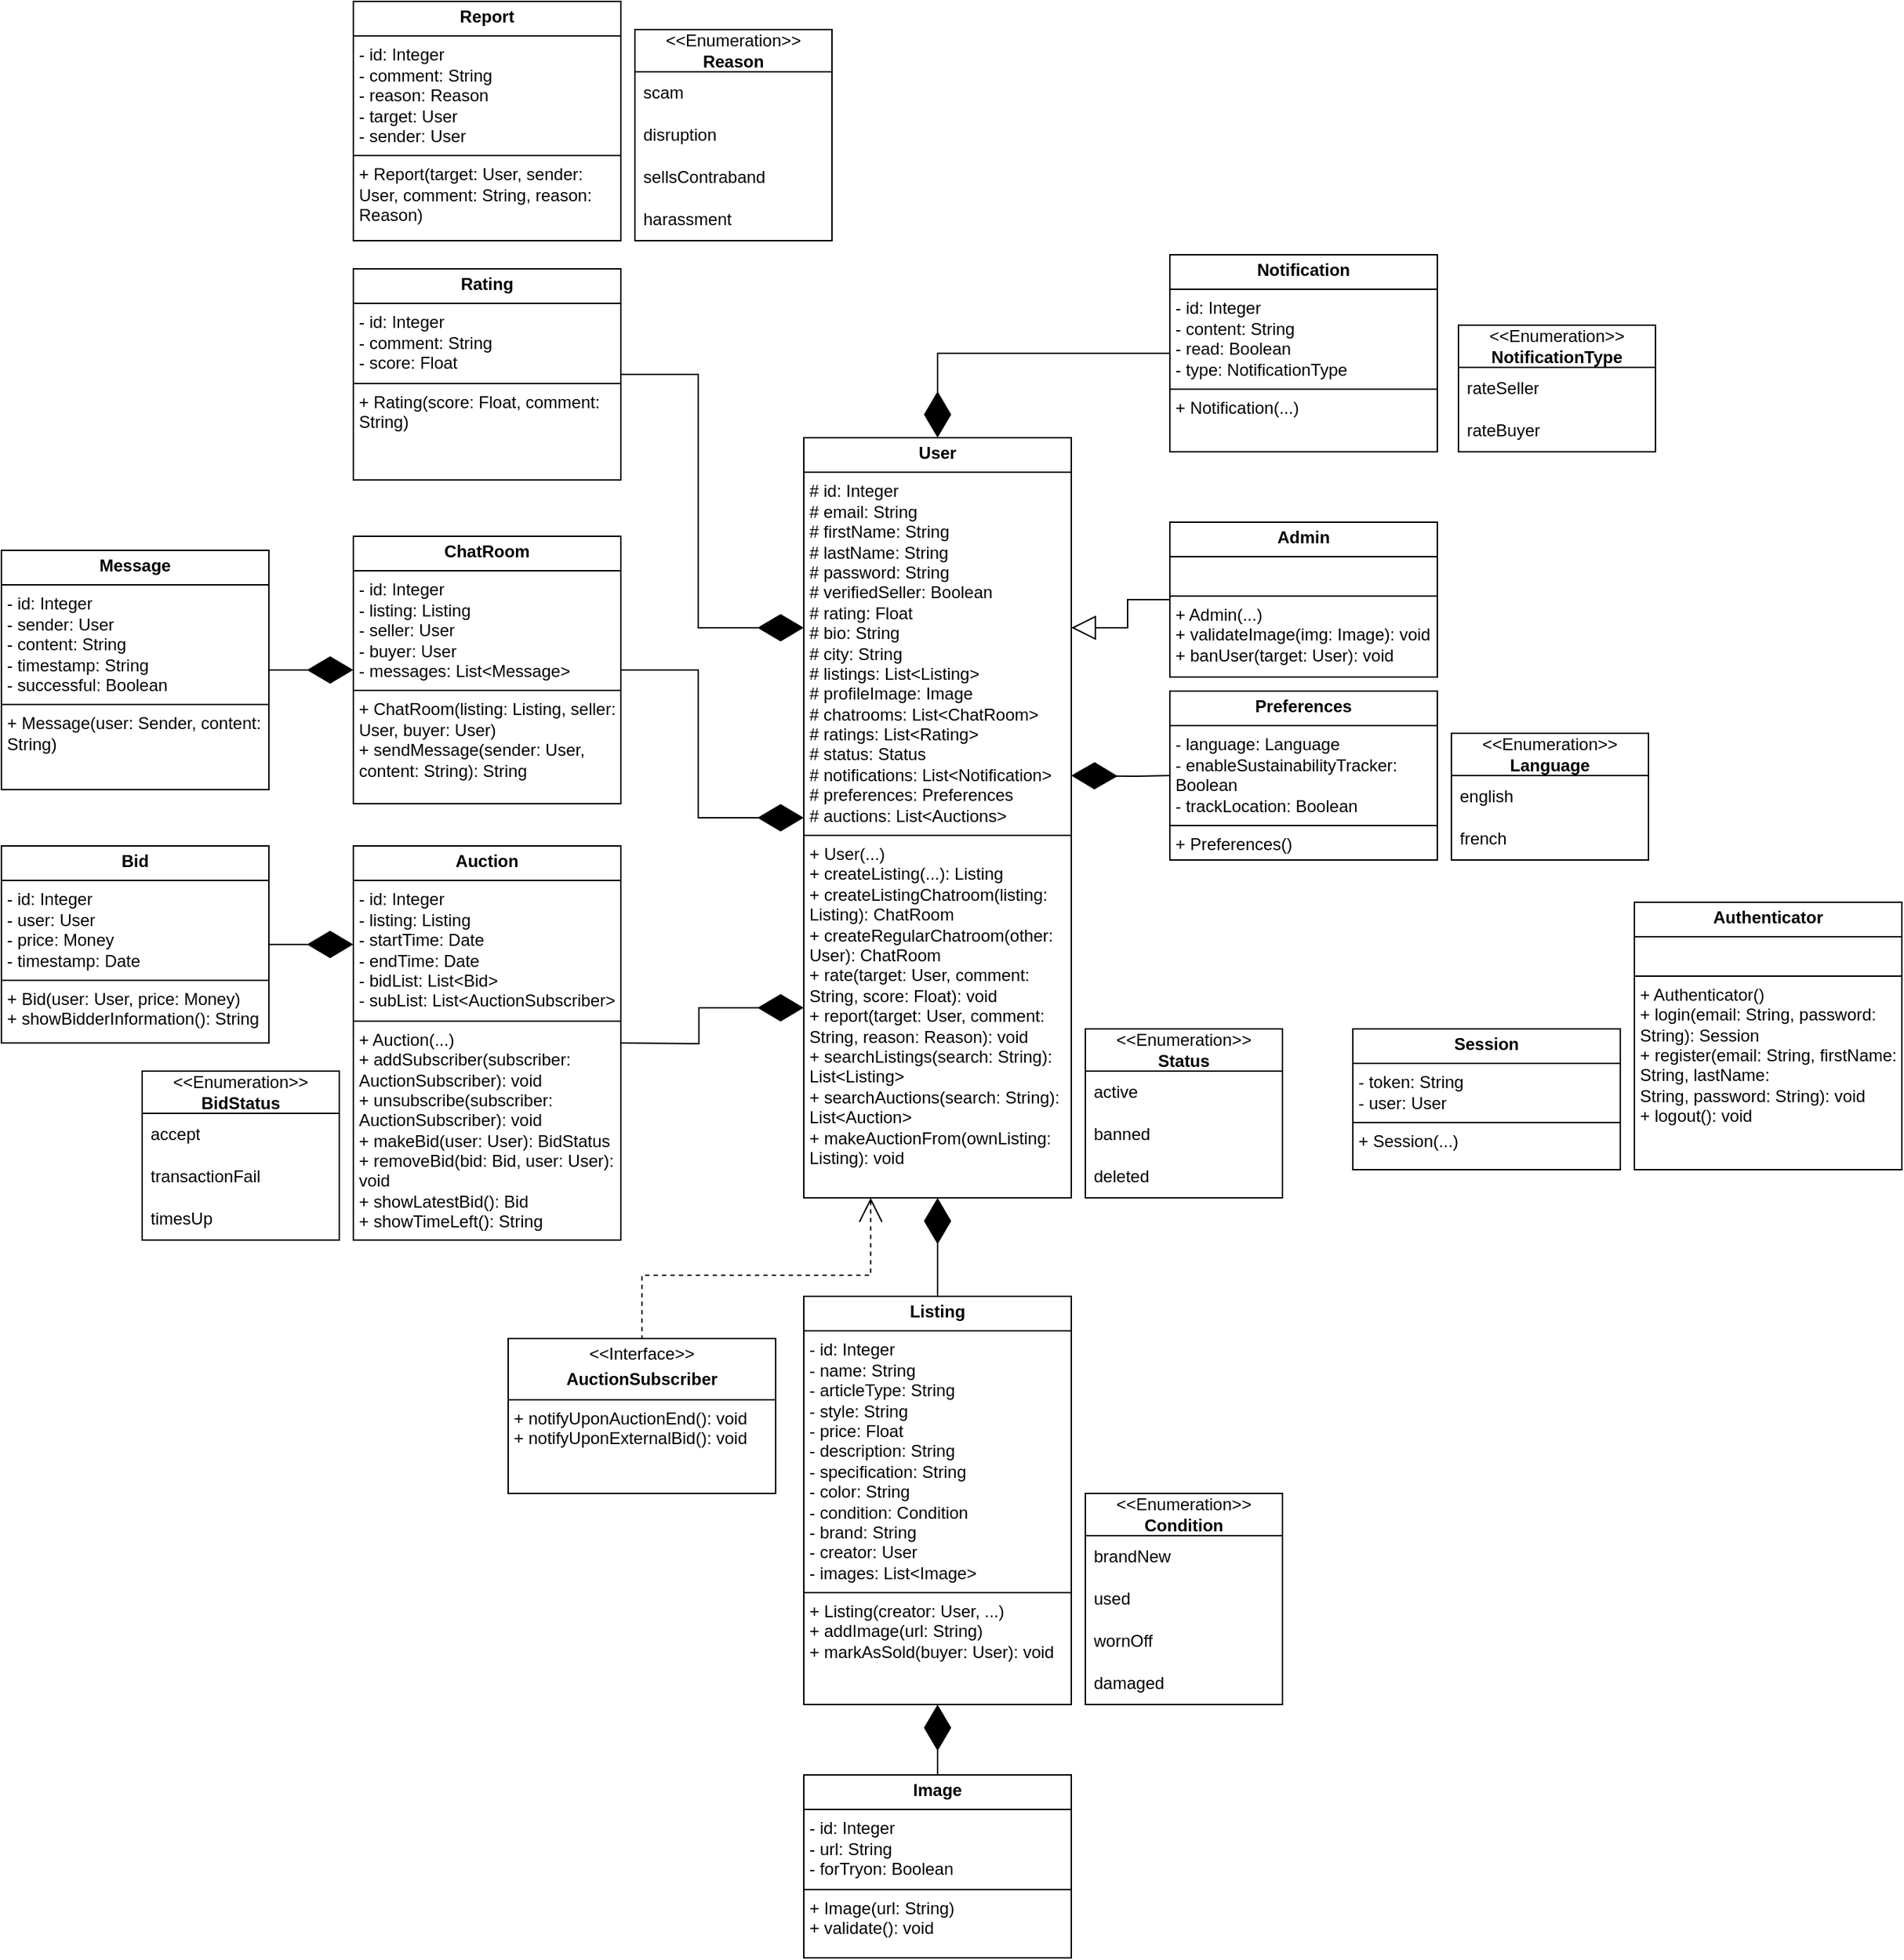 <mxfile version="28.2.5">
  <diagram name="Page-1" id="eefwm812V6mJz2-nXi2S">
    <mxGraphModel dx="2977" dy="1717" grid="1" gridSize="10" guides="1" tooltips="1" connect="1" arrows="1" fold="1" page="1" pageScale="1" pageWidth="850" pageHeight="1100" math="0" shadow="0">
      <root>
        <mxCell id="0" />
        <mxCell id="1" parent="0" />
        <mxCell id="NZgTHpZ_V39UW6T21GpY-40" style="edgeStyle=orthogonalEdgeStyle;rounded=0;orthogonalLoop=1;jettySize=auto;html=1;startArrow=diamondThin;startFill=1;endSize=6;startSize=30;endArrow=none;endFill=0;" parent="1" source="NZgTHpZ_V39UW6T21GpY-41" target="NZgTHpZ_V39UW6T21GpY-42" edge="1">
          <mxGeometry relative="1" as="geometry" />
        </mxCell>
        <mxCell id="NZgTHpZ_V39UW6T21GpY-41" value="&lt;p style=&quot;margin:0px;margin-top:4px;text-align:center;&quot;&gt;&lt;b&gt;User&lt;/b&gt;&lt;/p&gt;&lt;hr size=&quot;1&quot; style=&quot;border-style:solid;&quot;&gt;&lt;p style=&quot;margin:0px;margin-left:4px;&quot;&gt;# id: Integer&lt;br&gt;# email: String&lt;/p&gt;&lt;p style=&quot;margin:0px;margin-left:4px;&quot;&gt;# firstName: String&lt;/p&gt;&lt;p style=&quot;margin:0px;margin-left:4px;&quot;&gt;# lastName: String&lt;/p&gt;&lt;p style=&quot;margin:0px;margin-left:4px;&quot;&gt;# password: String&lt;/p&gt;&lt;p style=&quot;margin:0px;margin-left:4px;&quot;&gt;# verifiedSeller: Boolean&lt;/p&gt;&lt;p style=&quot;margin:0px;margin-left:4px;&quot;&gt;# rating: Float&lt;/p&gt;&lt;p style=&quot;margin:0px;margin-left:4px;&quot;&gt;# bio: String&lt;/p&gt;&lt;p style=&quot;margin:0px;margin-left:4px;&quot;&gt;# city: String&lt;/p&gt;&lt;p style=&quot;margin:0px;margin-left:4px;&quot;&gt;# listings: List&amp;lt;Listing&amp;gt;&lt;/p&gt;&lt;p style=&quot;margin:0px;margin-left:4px;&quot;&gt;# profileImage: Image&lt;/p&gt;&lt;p style=&quot;margin:0px;margin-left:4px;&quot;&gt;# chatrooms: List&amp;lt;ChatRoom&amp;gt;&lt;/p&gt;&lt;p style=&quot;margin:0px;margin-left:4px;&quot;&gt;# ratings: List&amp;lt;Rating&amp;gt;&lt;/p&gt;&lt;p style=&quot;margin:0px;margin-left:4px;&quot;&gt;# status: Status&lt;/p&gt;&lt;p style=&quot;margin:0px;margin-left:4px;&quot;&gt;# notifications: List&amp;lt;Notification&amp;gt;&lt;/p&gt;&lt;p style=&quot;margin:0px;margin-left:4px;&quot;&gt;# preferences: Preferences&lt;/p&gt;&lt;p style=&quot;margin:0px;margin-left:4px;&quot;&gt;# auctions: List&amp;lt;Auctions&amp;gt;&lt;/p&gt;&lt;hr size=&quot;1&quot; style=&quot;border-style:solid;&quot;&gt;&lt;p style=&quot;margin:0px;margin-left:4px;&quot;&gt;+ User(...)&lt;/p&gt;&lt;p style=&quot;margin:0px;margin-left:4px;&quot;&gt;+ createListing(...): Listing&lt;/p&gt;&lt;p style=&quot;margin:0px;margin-left:4px;&quot;&gt;+ createListingChatroom(listing: Listing): ChatRoom&lt;/p&gt;&lt;p style=&quot;margin:0px;margin-left:4px;&quot;&gt;+ createRegularChatroom(other: User): ChatRoom&lt;/p&gt;&lt;p style=&quot;margin:0px;margin-left:4px;&quot;&gt;+ rate(target: User, comment: String, score: Float): void&lt;/p&gt;&lt;p style=&quot;margin:0px;margin-left:4px;&quot;&gt;+ report(target: User, comment: String, reason: Reason): void&lt;/p&gt;&lt;p style=&quot;margin:0px;margin-left:4px;&quot;&gt;+ searchListings(search: String): List&amp;lt;Listing&amp;gt;&lt;/p&gt;&lt;p style=&quot;margin:0px;margin-left:4px;&quot;&gt;+ searchAuctions(search: String):&lt;/p&gt;&lt;p style=&quot;margin:0px;margin-left:4px;&quot;&gt;List&amp;lt;Auction&amp;gt;&lt;/p&gt;&lt;p style=&quot;margin:0px;margin-left:4px;&quot;&gt;+ makeAuctionFrom(ownListing: Listing): void&lt;/p&gt;&lt;p style=&quot;margin:0px;margin-left:4px;&quot;&gt;&lt;br&gt;&lt;/p&gt;" style="verticalAlign=top;align=left;overflow=fill;html=1;whiteSpace=wrap;" parent="1" vertex="1">
          <mxGeometry x="1090" y="770" width="190" height="540" as="geometry" />
        </mxCell>
        <mxCell id="NZgTHpZ_V39UW6T21GpY-42" value="&lt;p style=&quot;margin:0px;margin-top:4px;text-align:center;&quot;&gt;&lt;b&gt;Listing&lt;/b&gt;&lt;/p&gt;&lt;hr size=&quot;1&quot; style=&quot;border-style:solid;&quot;&gt;&lt;p style=&quot;margin:0px;margin-left:4px;&quot;&gt;- id: Integer&lt;/p&gt;&lt;p style=&quot;margin:0px;margin-left:4px;&quot;&gt;- name: String&lt;/p&gt;&lt;p style=&quot;margin:0px;margin-left:4px;&quot;&gt;- articleType: String&lt;/p&gt;&lt;p style=&quot;margin:0px;margin-left:4px;&quot;&gt;- style: String&lt;/p&gt;&lt;p style=&quot;margin:0px;margin-left:4px;&quot;&gt;- price: Float&lt;/p&gt;&lt;p style=&quot;margin:0px;margin-left:4px;&quot;&gt;- description: String&lt;/p&gt;&lt;p style=&quot;margin:0px;margin-left:4px;&quot;&gt;- specification: String&lt;/p&gt;&lt;p style=&quot;margin:0px;margin-left:4px;&quot;&gt;- color: String&lt;/p&gt;&lt;p style=&quot;margin:0px;margin-left:4px;&quot;&gt;- condition: Condition&lt;/p&gt;&lt;p style=&quot;margin:0px;margin-left:4px;&quot;&gt;- brand: String&lt;/p&gt;&lt;p style=&quot;margin:0px;margin-left:4px;&quot;&gt;- creator: User&lt;/p&gt;&lt;p style=&quot;margin:0px;margin-left:4px;&quot;&gt;- images: List&amp;lt;Image&amp;gt;&lt;/p&gt;&lt;hr size=&quot;1&quot; style=&quot;border-style:solid;&quot;&gt;&lt;p style=&quot;margin:0px;margin-left:4px;&quot;&gt;+ Listing(creator: User, ...)&lt;/p&gt;&lt;p style=&quot;margin:0px;margin-left:4px;&quot;&gt;+ addImage(url: String)&lt;/p&gt;&lt;p style=&quot;margin:0px;margin-left:4px;&quot;&gt;+ markAsSold(buyer: User): void&lt;/p&gt;" style="verticalAlign=top;align=left;overflow=fill;html=1;whiteSpace=wrap;" parent="1" vertex="1">
          <mxGeometry x="1090" y="1380" width="190" height="290" as="geometry" />
        </mxCell>
        <mxCell id="NZgTHpZ_V39UW6T21GpY-43" value="&lt;p style=&quot;margin:0px;margin-top:4px;text-align:center;&quot;&gt;&lt;b&gt;Image&lt;/b&gt;&lt;/p&gt;&lt;hr size=&quot;1&quot; style=&quot;border-style:solid;&quot;&gt;&lt;p style=&quot;margin:0px;margin-left:4px;&quot;&gt;- id: Integer&lt;/p&gt;&lt;p style=&quot;margin:0px;margin-left:4px;&quot;&gt;- url: String&lt;br&gt;&lt;/p&gt;&lt;p style=&quot;margin:0px;margin-left:4px;&quot;&gt;- forTryon: Boolean&lt;/p&gt;&lt;hr size=&quot;1&quot; style=&quot;border-style:solid;&quot;&gt;&lt;p style=&quot;margin:0px;margin-left:4px;&quot;&gt;+ Image(url: String)&lt;/p&gt;&lt;p style=&quot;margin:0px;margin-left:4px;&quot;&gt;+ validate(): void&lt;/p&gt;" style="verticalAlign=top;align=left;overflow=fill;html=1;whiteSpace=wrap;" parent="1" vertex="1">
          <mxGeometry x="1090" y="1720" width="190" height="130" as="geometry" />
        </mxCell>
        <mxCell id="NZgTHpZ_V39UW6T21GpY-44" style="edgeStyle=orthogonalEdgeStyle;rounded=0;orthogonalLoop=1;jettySize=auto;html=1;startArrow=diamondThin;startFill=1;endSize=6;startSize=30;endArrow=none;endFill=0;exitX=0.5;exitY=1;exitDx=0;exitDy=0;" parent="1" source="NZgTHpZ_V39UW6T21GpY-42" target="NZgTHpZ_V39UW6T21GpY-43" edge="1">
          <mxGeometry relative="1" as="geometry">
            <mxPoint x="1340" y="1410" as="sourcePoint" />
            <mxPoint x="1340" y="1560" as="targetPoint" />
          </mxGeometry>
        </mxCell>
        <mxCell id="NZgTHpZ_V39UW6T21GpY-45" style="edgeStyle=orthogonalEdgeStyle;rounded=0;orthogonalLoop=1;jettySize=auto;html=1;entryX=1;entryY=0.25;entryDx=0;entryDy=0;endArrow=block;endFill=0;endSize=15;" parent="1" source="NZgTHpZ_V39UW6T21GpY-46" target="NZgTHpZ_V39UW6T21GpY-41" edge="1">
          <mxGeometry relative="1" as="geometry" />
        </mxCell>
        <mxCell id="NZgTHpZ_V39UW6T21GpY-46" value="&lt;p style=&quot;margin:0px;margin-top:4px;text-align:center;&quot;&gt;&lt;b&gt;Admin&lt;/b&gt;&lt;/p&gt;&lt;hr size=&quot;1&quot; style=&quot;border-style:solid;&quot;&gt;&lt;p style=&quot;margin:0px;margin-left:4px;&quot;&gt;&lt;br&gt;&lt;/p&gt;&lt;hr size=&quot;1&quot; style=&quot;border-style:solid;&quot;&gt;&lt;p style=&quot;margin:0px;margin-left:4px;&quot;&gt;+ Admin(...)&lt;/p&gt;&lt;p style=&quot;margin:0px;margin-left:4px;&quot;&gt;&lt;span style=&quot;background-color: transparent; color: light-dark(rgb(0, 0, 0), rgb(255, 255, 255));&quot;&gt;+ validateImage(img: Image): void&lt;/span&gt;&lt;/p&gt;&lt;p style=&quot;margin:0px;margin-left:4px;&quot;&gt;+ banUser(target: User): void&lt;/p&gt;" style="verticalAlign=top;align=left;overflow=fill;html=1;whiteSpace=wrap;" parent="1" vertex="1">
          <mxGeometry x="1350" y="830" width="190" height="110" as="geometry" />
        </mxCell>
        <mxCell id="NZgTHpZ_V39UW6T21GpY-47" value="&amp;lt;&amp;lt;Enumeration&amp;gt;&amp;gt;&lt;div&gt;&lt;b&gt;Condition&lt;/b&gt;&lt;/div&gt;" style="swimlane;fontStyle=0;childLayout=stackLayout;horizontal=1;startSize=30;horizontalStack=0;resizeParent=1;resizeParentMax=0;resizeLast=0;collapsible=1;marginBottom=0;whiteSpace=wrap;html=1;" parent="1" vertex="1">
          <mxGeometry x="1290" y="1520" width="140" height="150" as="geometry" />
        </mxCell>
        <mxCell id="NZgTHpZ_V39UW6T21GpY-48" value="brandNew" style="text;strokeColor=none;fillColor=none;align=left;verticalAlign=middle;spacingLeft=4;spacingRight=4;overflow=hidden;points=[[0,0.5],[1,0.5]];portConstraint=eastwest;rotatable=0;whiteSpace=wrap;html=1;" parent="NZgTHpZ_V39UW6T21GpY-47" vertex="1">
          <mxGeometry y="30" width="140" height="30" as="geometry" />
        </mxCell>
        <mxCell id="NZgTHpZ_V39UW6T21GpY-49" value="used" style="text;strokeColor=none;fillColor=none;align=left;verticalAlign=middle;spacingLeft=4;spacingRight=4;overflow=hidden;points=[[0,0.5],[1,0.5]];portConstraint=eastwest;rotatable=0;whiteSpace=wrap;html=1;" parent="NZgTHpZ_V39UW6T21GpY-47" vertex="1">
          <mxGeometry y="60" width="140" height="30" as="geometry" />
        </mxCell>
        <mxCell id="NZgTHpZ_V39UW6T21GpY-50" value="wornOff" style="text;strokeColor=none;fillColor=none;align=left;verticalAlign=middle;spacingLeft=4;spacingRight=4;overflow=hidden;points=[[0,0.5],[1,0.5]];portConstraint=eastwest;rotatable=0;whiteSpace=wrap;html=1;" parent="NZgTHpZ_V39UW6T21GpY-47" vertex="1">
          <mxGeometry y="90" width="140" height="30" as="geometry" />
        </mxCell>
        <mxCell id="NZgTHpZ_V39UW6T21GpY-51" value="damaged" style="text;strokeColor=none;fillColor=none;align=left;verticalAlign=middle;spacingLeft=4;spacingRight=4;overflow=hidden;points=[[0,0.5],[1,0.5]];portConstraint=eastwest;rotatable=0;whiteSpace=wrap;html=1;" parent="NZgTHpZ_V39UW6T21GpY-47" vertex="1">
          <mxGeometry y="120" width="140" height="30" as="geometry" />
        </mxCell>
        <mxCell id="NZgTHpZ_V39UW6T21GpY-52" value="&lt;p style=&quot;margin:0px;margin-top:4px;text-align:center;&quot;&gt;&lt;b&gt;ChatRoom&lt;/b&gt;&lt;/p&gt;&lt;hr size=&quot;1&quot; style=&quot;border-style:solid;&quot;&gt;&lt;p style=&quot;margin:0px;margin-left:4px;&quot;&gt;- id: Integer&lt;br&gt;- listing: Listing&lt;br&gt;&lt;/p&gt;&lt;p style=&quot;margin:0px;margin-left:4px;&quot;&gt;- seller: User&lt;/p&gt;&lt;p style=&quot;margin:0px;margin-left:4px;&quot;&gt;- buyer: User&lt;/p&gt;&lt;p style=&quot;margin:0px;margin-left:4px;&quot;&gt;- messages: List&amp;lt;Message&amp;gt;&lt;/p&gt;&lt;hr size=&quot;1&quot; style=&quot;border-style:solid;&quot;&gt;&lt;p style=&quot;margin:0px;margin-left:4px;&quot;&gt;+ ChatRoom(listing: Listing, seller: User, buyer: User)&lt;/p&gt;&lt;p style=&quot;margin:0px;margin-left:4px;&quot;&gt;+ sendMessage(sender: User, content: String): String&lt;/p&gt;" style="verticalAlign=top;align=left;overflow=fill;html=1;whiteSpace=wrap;" parent="1" vertex="1">
          <mxGeometry x="770" y="840" width="190" height="190" as="geometry" />
        </mxCell>
        <mxCell id="NZgTHpZ_V39UW6T21GpY-53" value="&lt;p style=&quot;margin:0px;margin-top:4px;text-align:center;&quot;&gt;&lt;b&gt;Message&lt;/b&gt;&lt;/p&gt;&lt;hr size=&quot;1&quot; style=&quot;border-style:solid;&quot;&gt;&lt;p style=&quot;margin:0px;margin-left:4px;&quot;&gt;- id: Integer&lt;br&gt;- sender: User&lt;br&gt;&lt;/p&gt;&lt;p style=&quot;margin:0px;margin-left:4px;&quot;&gt;- content: String&lt;/p&gt;&lt;p style=&quot;margin:0px;margin-left:4px;&quot;&gt;- timestamp: String&lt;/p&gt;&lt;p style=&quot;margin:0px;margin-left:4px;&quot;&gt;- successful: Boolean&lt;/p&gt;&lt;hr size=&quot;1&quot; style=&quot;border-style:solid;&quot;&gt;&lt;p style=&quot;margin:0px;margin-left:4px;&quot;&gt;+ Message(user: Sender, content: String)&lt;/p&gt;" style="verticalAlign=top;align=left;overflow=fill;html=1;whiteSpace=wrap;" parent="1" vertex="1">
          <mxGeometry x="520" y="850" width="190" height="170" as="geometry" />
        </mxCell>
        <mxCell id="NZgTHpZ_V39UW6T21GpY-54" style="edgeStyle=orthogonalEdgeStyle;rounded=0;orthogonalLoop=1;jettySize=auto;html=1;startArrow=diamondThin;startFill=1;endSize=6;startSize=30;endArrow=none;endFill=0;exitX=0;exitY=0.5;exitDx=0;exitDy=0;entryX=1;entryY=0.5;entryDx=0;entryDy=0;" parent="1" source="NZgTHpZ_V39UW6T21GpY-52" target="NZgTHpZ_V39UW6T21GpY-53" edge="1">
          <mxGeometry relative="1" as="geometry">
            <mxPoint x="980" y="1140" as="sourcePoint" />
            <mxPoint x="980" y="1230" as="targetPoint" />
          </mxGeometry>
        </mxCell>
        <mxCell id="NZgTHpZ_V39UW6T21GpY-55" value="&lt;p style=&quot;margin:0px;margin-top:4px;text-align:center;&quot;&gt;&lt;b&gt;Rating&lt;/b&gt;&lt;/p&gt;&lt;hr size=&quot;1&quot; style=&quot;border-style:solid;&quot;&gt;&lt;p style=&quot;margin:0px;margin-left:4px;&quot;&gt;- id: Integer&lt;br&gt;- comment: String&lt;br&gt;&lt;/p&gt;&lt;p style=&quot;margin:0px;margin-left:4px;&quot;&gt;- score: Float&lt;/p&gt;&lt;hr style=&quot;border-style: solid;&quot; size=&quot;1&quot;&gt;&lt;p style=&quot;margin: 0px 0px 0px 4px;&quot;&gt;+ Rating(score: Float, comment: String)&lt;/p&gt;" style="verticalAlign=top;align=left;overflow=fill;html=1;whiteSpace=wrap;" parent="1" vertex="1">
          <mxGeometry x="770" y="650" width="190" height="150" as="geometry" />
        </mxCell>
        <mxCell id="NZgTHpZ_V39UW6T21GpY-56" style="edgeStyle=orthogonalEdgeStyle;rounded=0;orthogonalLoop=1;jettySize=auto;html=1;startArrow=diamondThin;startFill=1;endSize=6;startSize=30;endArrow=none;endFill=0;exitX=0;exitY=0.25;exitDx=0;exitDy=0;entryX=1;entryY=0.5;entryDx=0;entryDy=0;" parent="1" source="NZgTHpZ_V39UW6T21GpY-41" target="NZgTHpZ_V39UW6T21GpY-55" edge="1">
          <mxGeometry relative="1" as="geometry">
            <mxPoint x="1010" y="1000" as="sourcePoint" />
            <mxPoint x="1010" y="1130" as="targetPoint" />
          </mxGeometry>
        </mxCell>
        <mxCell id="NZgTHpZ_V39UW6T21GpY-58" value="&lt;p style=&quot;margin:0px;margin-top:4px;text-align:center;&quot;&gt;&lt;b&gt;Report&lt;/b&gt;&lt;/p&gt;&lt;hr size=&quot;1&quot; style=&quot;border-style:solid;&quot;&gt;&lt;p style=&quot;margin:0px;margin-left:4px;&quot;&gt;- id: Integer&lt;br&gt;- comment: String&lt;br&gt;&lt;/p&gt;&lt;p style=&quot;margin:0px;margin-left:4px;&quot;&gt;- reason: Reason&lt;/p&gt;&lt;p style=&quot;margin:0px;margin-left:4px;&quot;&gt;- target: User&lt;/p&gt;&lt;p style=&quot;margin:0px;margin-left:4px;&quot;&gt;- sender: User&lt;/p&gt;&lt;hr style=&quot;border-style: solid;&quot; size=&quot;1&quot;&gt;&lt;p style=&quot;margin: 0px 0px 0px 4px;&quot;&gt;+ Report(target: User, sender: User, comment: String, reason: Reason)&lt;/p&gt;" style="verticalAlign=top;align=left;overflow=fill;html=1;whiteSpace=wrap;" parent="1" vertex="1">
          <mxGeometry x="770" y="460" width="190" height="170" as="geometry" />
        </mxCell>
        <mxCell id="NZgTHpZ_V39UW6T21GpY-59" value="&amp;lt;&amp;lt;Enumeration&amp;gt;&amp;gt;&lt;div&gt;&lt;b&gt;Reason&lt;/b&gt;&lt;/div&gt;" style="swimlane;fontStyle=0;childLayout=stackLayout;horizontal=1;startSize=30;horizontalStack=0;resizeParent=1;resizeParentMax=0;resizeLast=0;collapsible=1;marginBottom=0;whiteSpace=wrap;html=1;" parent="1" vertex="1">
          <mxGeometry x="970" y="480" width="140" height="150" as="geometry" />
        </mxCell>
        <mxCell id="NZgTHpZ_V39UW6T21GpY-60" value="scam" style="text;strokeColor=none;fillColor=none;align=left;verticalAlign=middle;spacingLeft=4;spacingRight=4;overflow=hidden;points=[[0,0.5],[1,0.5]];portConstraint=eastwest;rotatable=0;whiteSpace=wrap;html=1;" parent="NZgTHpZ_V39UW6T21GpY-59" vertex="1">
          <mxGeometry y="30" width="140" height="30" as="geometry" />
        </mxCell>
        <mxCell id="NZgTHpZ_V39UW6T21GpY-61" value="disruption" style="text;strokeColor=none;fillColor=none;align=left;verticalAlign=middle;spacingLeft=4;spacingRight=4;overflow=hidden;points=[[0,0.5],[1,0.5]];portConstraint=eastwest;rotatable=0;whiteSpace=wrap;html=1;" parent="NZgTHpZ_V39UW6T21GpY-59" vertex="1">
          <mxGeometry y="60" width="140" height="30" as="geometry" />
        </mxCell>
        <mxCell id="feCuhszlrYN3KXIDDCTN-10" value="sellsContraband" style="text;strokeColor=none;fillColor=none;align=left;verticalAlign=middle;spacingLeft=4;spacingRight=4;overflow=hidden;points=[[0,0.5],[1,0.5]];portConstraint=eastwest;rotatable=0;whiteSpace=wrap;html=1;" vertex="1" parent="NZgTHpZ_V39UW6T21GpY-59">
          <mxGeometry y="90" width="140" height="30" as="geometry" />
        </mxCell>
        <mxCell id="NZgTHpZ_V39UW6T21GpY-62" value="harassment" style="text;strokeColor=none;fillColor=none;align=left;verticalAlign=middle;spacingLeft=4;spacingRight=4;overflow=hidden;points=[[0,0.5],[1,0.5]];portConstraint=eastwest;rotatable=0;whiteSpace=wrap;html=1;" parent="NZgTHpZ_V39UW6T21GpY-59" vertex="1">
          <mxGeometry y="120" width="140" height="30" as="geometry" />
        </mxCell>
        <mxCell id="NZgTHpZ_V39UW6T21GpY-63" value="&amp;lt;&amp;lt;Enumeration&amp;gt;&amp;gt;&lt;div&gt;&lt;b&gt;Status&lt;/b&gt;&lt;/div&gt;" style="swimlane;fontStyle=0;childLayout=stackLayout;horizontal=1;startSize=30;horizontalStack=0;resizeParent=1;resizeParentMax=0;resizeLast=0;collapsible=1;marginBottom=0;whiteSpace=wrap;html=1;" parent="1" vertex="1">
          <mxGeometry x="1290" y="1190" width="140" height="120" as="geometry" />
        </mxCell>
        <mxCell id="NZgTHpZ_V39UW6T21GpY-64" value="active" style="text;strokeColor=none;fillColor=none;align=left;verticalAlign=middle;spacingLeft=4;spacingRight=4;overflow=hidden;points=[[0,0.5],[1,0.5]];portConstraint=eastwest;rotatable=0;whiteSpace=wrap;html=1;" parent="NZgTHpZ_V39UW6T21GpY-63" vertex="1">
          <mxGeometry y="30" width="140" height="30" as="geometry" />
        </mxCell>
        <mxCell id="NZgTHpZ_V39UW6T21GpY-65" value="banned" style="text;strokeColor=none;fillColor=none;align=left;verticalAlign=middle;spacingLeft=4;spacingRight=4;overflow=hidden;points=[[0,0.5],[1,0.5]];portConstraint=eastwest;rotatable=0;whiteSpace=wrap;html=1;" parent="NZgTHpZ_V39UW6T21GpY-63" vertex="1">
          <mxGeometry y="60" width="140" height="30" as="geometry" />
        </mxCell>
        <mxCell id="NZgTHpZ_V39UW6T21GpY-66" value="deleted" style="text;strokeColor=none;fillColor=none;align=left;verticalAlign=middle;spacingLeft=4;spacingRight=4;overflow=hidden;points=[[0,0.5],[1,0.5]];portConstraint=eastwest;rotatable=0;whiteSpace=wrap;html=1;" parent="NZgTHpZ_V39UW6T21GpY-63" vertex="1">
          <mxGeometry y="90" width="140" height="30" as="geometry" />
        </mxCell>
        <mxCell id="NZgTHpZ_V39UW6T21GpY-67" value="&lt;p style=&quot;margin:0px;margin-top:4px;text-align:center;&quot;&gt;&lt;b&gt;Session&lt;/b&gt;&lt;/p&gt;&lt;hr size=&quot;1&quot; style=&quot;border-style:solid;&quot;&gt;&lt;p style=&quot;margin:0px;margin-left:4px;&quot;&gt;- token: String&lt;br&gt;&lt;/p&gt;&lt;p style=&quot;margin:0px;margin-left:4px;&quot;&gt;- user: User&lt;/p&gt;&lt;hr style=&quot;border-style: solid;&quot; size=&quot;1&quot;&gt;&lt;p style=&quot;margin: 0px 0px 0px 4px;&quot;&gt;+ Session(...)&lt;/p&gt;" style="verticalAlign=top;align=left;overflow=fill;html=1;whiteSpace=wrap;" parent="1" vertex="1">
          <mxGeometry x="1480" y="1190" width="190" height="100" as="geometry" />
        </mxCell>
        <mxCell id="NZgTHpZ_V39UW6T21GpY-68" value="&lt;p style=&quot;margin:0px;margin-top:4px;text-align:center;&quot;&gt;&lt;b style=&quot;background-color: transparent; color: light-dark(rgb(0, 0, 0), rgb(255, 255, 255));&quot;&gt;Authenticator&lt;/b&gt;&lt;/p&gt;&lt;hr size=&quot;1&quot; style=&quot;border-style:solid;&quot;&gt;&lt;p style=&quot;margin:0px;margin-left:4px;&quot;&gt;&lt;br&gt;&lt;/p&gt;&lt;hr size=&quot;1&quot; style=&quot;border-style:solid;&quot;&gt;&lt;p style=&quot;margin:0px;margin-left:4px;&quot;&gt;+ Authenticator()&lt;/p&gt;&lt;p style=&quot;margin:0px;margin-left:4px;&quot;&gt;+ login(email: String, password: String): Session&lt;/p&gt;&lt;p style=&quot;margin:0px;margin-left:4px;&quot;&gt;+ register(&lt;span style=&quot;background-color: transparent; color: light-dark(rgb(0, 0, 0), rgb(255, 255, 255));&quot;&gt;email: String,&amp;nbsp;&lt;/span&gt;&lt;span style=&quot;background-color: transparent; color: light-dark(rgb(0, 0, 0), rgb(255, 255, 255));&quot;&gt;firstName: String,&amp;nbsp;&lt;/span&gt;&lt;span style=&quot;background-color: transparent; color: light-dark(rgb(0, 0, 0), rgb(255, 255, 255));&quot;&gt;lastName: String,&amp;nbsp;&lt;/span&gt;&lt;span style=&quot;background-color: transparent; color: light-dark(rgb(0, 0, 0), rgb(255, 255, 255));&quot;&gt;password: String&lt;/span&gt;&lt;span style=&quot;background-color: transparent; color: light-dark(rgb(0, 0, 0), rgb(255, 255, 255));&quot;&gt;): void&lt;/span&gt;&lt;/p&gt;&lt;p style=&quot;margin:0px;margin-left:4px;&quot;&gt;+ logout(): void&lt;span style=&quot;background-color: transparent; color: light-dark(rgb(0, 0, 0), rgb(255, 255, 255));&quot;&gt;&lt;/span&gt;&lt;/p&gt;" style="verticalAlign=top;align=left;overflow=fill;html=1;whiteSpace=wrap;" parent="1" vertex="1">
          <mxGeometry x="1680" y="1100" width="190" height="190" as="geometry" />
        </mxCell>
        <mxCell id="NZgTHpZ_V39UW6T21GpY-69" value="&lt;p style=&quot;margin:0px;margin-top:4px;text-align:center;&quot;&gt;&lt;b&gt;Notification&lt;/b&gt;&lt;/p&gt;&lt;hr size=&quot;1&quot; style=&quot;border-style:solid;&quot;&gt;&lt;p style=&quot;margin:0px;margin-left:4px;&quot;&gt;- id: Integer&lt;br&gt;&lt;/p&gt;&lt;p style=&quot;margin:0px;margin-left:4px;&quot;&gt;- content: String&lt;/p&gt;&lt;p style=&quot;margin:0px;margin-left:4px;&quot;&gt;- read: Boolean&lt;/p&gt;&lt;p style=&quot;margin:0px;margin-left:4px;&quot;&gt;- type: NotificationType&lt;/p&gt;&lt;hr style=&quot;border-style: solid;&quot; size=&quot;1&quot;&gt;&lt;p style=&quot;margin: 0px 0px 0px 4px;&quot;&gt;+ Notification(...)&lt;/p&gt;" style="verticalAlign=top;align=left;overflow=fill;html=1;whiteSpace=wrap;" parent="1" vertex="1">
          <mxGeometry x="1350" y="640" width="190" height="140" as="geometry" />
        </mxCell>
        <mxCell id="NZgTHpZ_V39UW6T21GpY-70" value="&amp;lt;&amp;lt;Enumeration&amp;gt;&amp;gt;&lt;div&gt;&lt;span style=&quot;text-align: left;&quot;&gt;&lt;b&gt;NotificationType&lt;/b&gt;&lt;/span&gt;&lt;/div&gt;" style="swimlane;fontStyle=0;childLayout=stackLayout;horizontal=1;startSize=30;horizontalStack=0;resizeParent=1;resizeParentMax=0;resizeLast=0;collapsible=1;marginBottom=0;whiteSpace=wrap;html=1;" parent="1" vertex="1">
          <mxGeometry x="1555" y="690" width="140" height="90" as="geometry" />
        </mxCell>
        <mxCell id="NZgTHpZ_V39UW6T21GpY-71" value="rateSeller" style="text;strokeColor=none;fillColor=none;align=left;verticalAlign=middle;spacingLeft=4;spacingRight=4;overflow=hidden;points=[[0,0.5],[1,0.5]];portConstraint=eastwest;rotatable=0;whiteSpace=wrap;html=1;" parent="NZgTHpZ_V39UW6T21GpY-70" vertex="1">
          <mxGeometry y="30" width="140" height="30" as="geometry" />
        </mxCell>
        <mxCell id="NZgTHpZ_V39UW6T21GpY-72" value="rateBuyer" style="text;strokeColor=none;fillColor=none;align=left;verticalAlign=middle;spacingLeft=4;spacingRight=4;overflow=hidden;points=[[0,0.5],[1,0.5]];portConstraint=eastwest;rotatable=0;whiteSpace=wrap;html=1;" parent="NZgTHpZ_V39UW6T21GpY-70" vertex="1">
          <mxGeometry y="60" width="140" height="30" as="geometry" />
        </mxCell>
        <mxCell id="NZgTHpZ_V39UW6T21GpY-73" value="&lt;p style=&quot;margin:0px;margin-top:4px;text-align:center;&quot;&gt;&lt;b&gt;Preferences&lt;/b&gt;&lt;/p&gt;&lt;hr size=&quot;1&quot; style=&quot;border-style:solid;&quot;&gt;&lt;p style=&quot;margin:0px;margin-left:4px;&quot;&gt;- language: Language&lt;/p&gt;&lt;p style=&quot;margin:0px;margin-left:4px;&quot;&gt;- enableSustainabilityTracker: Boolean&lt;/p&gt;&lt;p style=&quot;margin:0px;margin-left:4px;&quot;&gt;- trackLocation: Boolean&lt;/p&gt;&lt;hr size=&quot;1&quot; style=&quot;border-style:solid;&quot;&gt;&lt;p style=&quot;margin:0px;margin-left:4px;&quot;&gt;+ Preferences()&lt;/p&gt;" style="verticalAlign=top;align=left;overflow=fill;html=1;whiteSpace=wrap;" parent="1" vertex="1">
          <mxGeometry x="1350" y="950" width="190" height="120" as="geometry" />
        </mxCell>
        <mxCell id="NZgTHpZ_V39UW6T21GpY-74" value="&amp;lt;&amp;lt;Enumeration&amp;gt;&amp;gt;&lt;div&gt;&lt;b&gt;Language&lt;/b&gt;&lt;/div&gt;" style="swimlane;fontStyle=0;childLayout=stackLayout;horizontal=1;startSize=30;horizontalStack=0;resizeParent=1;resizeParentMax=0;resizeLast=0;collapsible=1;marginBottom=0;whiteSpace=wrap;html=1;" parent="1" vertex="1">
          <mxGeometry x="1550" y="980" width="140" height="90" as="geometry" />
        </mxCell>
        <mxCell id="NZgTHpZ_V39UW6T21GpY-75" value="english" style="text;strokeColor=none;fillColor=none;align=left;verticalAlign=middle;spacingLeft=4;spacingRight=4;overflow=hidden;points=[[0,0.5],[1,0.5]];portConstraint=eastwest;rotatable=0;whiteSpace=wrap;html=1;" parent="NZgTHpZ_V39UW6T21GpY-74" vertex="1">
          <mxGeometry y="30" width="140" height="30" as="geometry" />
        </mxCell>
        <mxCell id="NZgTHpZ_V39UW6T21GpY-76" value="french" style="text;strokeColor=none;fillColor=none;align=left;verticalAlign=middle;spacingLeft=4;spacingRight=4;overflow=hidden;points=[[0,0.5],[1,0.5]];portConstraint=eastwest;rotatable=0;whiteSpace=wrap;html=1;" parent="NZgTHpZ_V39UW6T21GpY-74" vertex="1">
          <mxGeometry y="60" width="140" height="30" as="geometry" />
        </mxCell>
        <mxCell id="NZgTHpZ_V39UW6T21GpY-77" style="edgeStyle=orthogonalEdgeStyle;rounded=0;orthogonalLoop=1;jettySize=auto;html=1;startArrow=diamondThin;startFill=1;endSize=6;startSize=30;endArrow=none;endFill=0;exitX=0.5;exitY=0;exitDx=0;exitDy=0;entryX=0;entryY=0.5;entryDx=0;entryDy=0;" parent="1" source="NZgTHpZ_V39UW6T21GpY-41" target="NZgTHpZ_V39UW6T21GpY-69" edge="1">
          <mxGeometry relative="1" as="geometry">
            <mxPoint x="1222" y="671.5" as="sourcePoint" />
            <mxPoint x="1110" y="664.5" as="targetPoint" />
          </mxGeometry>
        </mxCell>
        <mxCell id="NZgTHpZ_V39UW6T21GpY-78" style="edgeStyle=orthogonalEdgeStyle;rounded=0;orthogonalLoop=1;jettySize=auto;html=1;startArrow=diamondThin;startFill=1;endSize=6;startSize=30;endArrow=none;endFill=0;entryX=0;entryY=0.5;entryDx=0;entryDy=0;" parent="1" target="NZgTHpZ_V39UW6T21GpY-73" edge="1">
          <mxGeometry relative="1" as="geometry">
            <mxPoint x="1280" y="1010" as="sourcePoint" />
            <mxPoint x="1365" y="1060" as="targetPoint" />
          </mxGeometry>
        </mxCell>
        <mxCell id="feCuhszlrYN3KXIDDCTN-4" style="edgeStyle=orthogonalEdgeStyle;rounded=0;orthogonalLoop=1;jettySize=auto;html=1;endArrow=none;endFill=0;startArrow=diamondThin;startFill=1;startSize=30;exitX=0;exitY=0.25;exitDx=0;exitDy=0;" edge="1" parent="1" source="feCuhszlrYN3KXIDDCTN-1" target="feCuhszlrYN3KXIDDCTN-3">
          <mxGeometry relative="1" as="geometry" />
        </mxCell>
        <mxCell id="feCuhszlrYN3KXIDDCTN-16" style="edgeStyle=orthogonalEdgeStyle;rounded=0;orthogonalLoop=1;jettySize=auto;html=1;entryX=0.5;entryY=0;entryDx=0;entryDy=0;endArrow=none;endFill=0;endSize=0;exitX=0.25;exitY=1;exitDx=0;exitDy=0;dashed=1;startArrow=open;startFill=0;startSize=15;" edge="1" parent="1" source="NZgTHpZ_V39UW6T21GpY-41" target="feCuhszlrYN3KXIDDCTN-15">
          <mxGeometry relative="1" as="geometry" />
        </mxCell>
        <mxCell id="feCuhszlrYN3KXIDDCTN-1" value="&lt;p style=&quot;margin:0px;margin-top:4px;text-align:center;&quot;&gt;&lt;b&gt;Auction&lt;/b&gt;&lt;/p&gt;&lt;hr size=&quot;1&quot; style=&quot;border-style:solid;&quot;&gt;&lt;p style=&quot;margin:0px;margin-left:4px;&quot;&gt;- id: Integer&lt;br&gt;&lt;/p&gt;&lt;p style=&quot;margin:0px;margin-left:4px;&quot;&gt;- listing: Listing&lt;br&gt;&lt;/p&gt;&lt;p style=&quot;margin:0px;margin-left:4px;&quot;&gt;- startTime: Date&lt;/p&gt;&lt;p style=&quot;margin:0px;margin-left:4px;&quot;&gt;- endTime: Date&lt;/p&gt;&lt;p style=&quot;margin:0px;margin-left:4px;&quot;&gt;- bidList: List&amp;lt;Bid&amp;gt;&lt;/p&gt;&lt;p style=&quot;margin:0px;margin-left:4px;&quot;&gt;- subList: List&amp;lt;AuctionSubscriber&amp;gt;&lt;/p&gt;&lt;hr style=&quot;border-style: solid;&quot; size=&quot;1&quot;&gt;&lt;p style=&quot;margin: 0px 0px 0px 4px;&quot;&gt;+ Auction(...)&lt;/p&gt;&lt;p style=&quot;margin: 0px 0px 0px 4px;&quot;&gt;+ addSubscriber(subscriber: AuctionSubscriber): void&lt;/p&gt;&lt;p style=&quot;margin: 0px 0px 0px 4px;&quot;&gt;+ unsubscribe(subscriber: AuctionSubscriber): void&lt;/p&gt;&lt;p style=&quot;margin: 0px 0px 0px 4px;&quot;&gt;+ makeBid(user: User): BidStatus&lt;/p&gt;&lt;p style=&quot;margin: 0px 0px 0px 4px;&quot;&gt;+ removeBid(bid: Bid, user: User): void&lt;/p&gt;&lt;p style=&quot;margin: 0px 0px 0px 4px;&quot;&gt;+ showLatestBid(): Bid&lt;/p&gt;&lt;p style=&quot;margin: 0px 0px 0px 4px;&quot;&gt;+ showTimeLeft():&amp;nbsp;&lt;span style=&quot;background-color: transparent; color: light-dark(rgb(0, 0, 0), rgb(255, 255, 255));&quot;&gt;String&lt;/span&gt;&lt;/p&gt;" style="verticalAlign=top;align=left;overflow=fill;html=1;whiteSpace=wrap;" vertex="1" parent="1">
          <mxGeometry x="770" y="1060" width="190" height="280" as="geometry" />
        </mxCell>
        <mxCell id="feCuhszlrYN3KXIDDCTN-3" value="&lt;p style=&quot;margin:0px;margin-top:4px;text-align:center;&quot;&gt;&lt;b&gt;Bid&lt;/b&gt;&lt;/p&gt;&lt;hr size=&quot;1&quot; style=&quot;border-style:solid;&quot;&gt;&lt;p style=&quot;margin:0px;margin-left:4px;&quot;&gt;- id: Integer&lt;br&gt;&lt;/p&gt;&lt;p style=&quot;margin:0px;margin-left:4px;&quot;&gt;- user: User&lt;br&gt;&lt;/p&gt;&lt;p style=&quot;margin:0px;margin-left:4px;&quot;&gt;- price: Money&lt;/p&gt;&lt;p style=&quot;margin:0px;margin-left:4px;&quot;&gt;- timestamp: Date&lt;/p&gt;&lt;hr style=&quot;border-style: solid;&quot; size=&quot;1&quot;&gt;&lt;p style=&quot;margin: 0px 0px 0px 4px;&quot;&gt;+ Bid(user: User, price: Money)&lt;/p&gt;&lt;p style=&quot;margin: 0px 0px 0px 4px;&quot;&gt;+ showBidderInformation(): String&lt;/p&gt;" style="verticalAlign=top;align=left;overflow=fill;html=1;whiteSpace=wrap;" vertex="1" parent="1">
          <mxGeometry x="520" y="1060" width="190" height="140" as="geometry" />
        </mxCell>
        <mxCell id="feCuhszlrYN3KXIDDCTN-6" style="edgeStyle=orthogonalEdgeStyle;rounded=0;orthogonalLoop=1;jettySize=auto;html=1;startArrow=diamondThin;startFill=1;endSize=6;startSize=30;endArrow=none;endFill=0;exitX=0;exitY=0.5;exitDx=0;exitDy=0;" edge="1" parent="1" source="NZgTHpZ_V39UW6T21GpY-41" target="NZgTHpZ_V39UW6T21GpY-52">
          <mxGeometry relative="1" as="geometry">
            <mxPoint x="1040" y="1080" as="sourcePoint" />
            <mxPoint x="980" y="1080" as="targetPoint" />
          </mxGeometry>
        </mxCell>
        <mxCell id="feCuhszlrYN3KXIDDCTN-8" style="edgeStyle=orthogonalEdgeStyle;rounded=0;orthogonalLoop=1;jettySize=auto;html=1;startArrow=diamondThin;startFill=1;endSize=6;startSize=30;endArrow=none;endFill=0;exitX=0;exitY=0.75;exitDx=0;exitDy=0;" edge="1" parent="1" source="NZgTHpZ_V39UW6T21GpY-41">
          <mxGeometry relative="1" as="geometry">
            <mxPoint x="1030" y="1200.02" as="sourcePoint" />
            <mxPoint x="960" y="1200" as="targetPoint" />
          </mxGeometry>
        </mxCell>
        <mxCell id="feCuhszlrYN3KXIDDCTN-11" value="&amp;lt;&amp;lt;Enumeration&amp;gt;&amp;gt;&lt;div&gt;&lt;b&gt;BidStatus&lt;/b&gt;&lt;/div&gt;" style="swimlane;fontStyle=0;childLayout=stackLayout;horizontal=1;startSize=30;horizontalStack=0;resizeParent=1;resizeParentMax=0;resizeLast=0;collapsible=1;marginBottom=0;whiteSpace=wrap;html=1;" vertex="1" parent="1">
          <mxGeometry x="620" y="1220" width="140" height="120" as="geometry" />
        </mxCell>
        <mxCell id="feCuhszlrYN3KXIDDCTN-12" value="accept" style="text;strokeColor=none;fillColor=none;align=left;verticalAlign=middle;spacingLeft=4;spacingRight=4;overflow=hidden;points=[[0,0.5],[1,0.5]];portConstraint=eastwest;rotatable=0;whiteSpace=wrap;html=1;" vertex="1" parent="feCuhszlrYN3KXIDDCTN-11">
          <mxGeometry y="30" width="140" height="30" as="geometry" />
        </mxCell>
        <mxCell id="feCuhszlrYN3KXIDDCTN-13" value="transactionFail" style="text;strokeColor=none;fillColor=none;align=left;verticalAlign=middle;spacingLeft=4;spacingRight=4;overflow=hidden;points=[[0,0.5],[1,0.5]];portConstraint=eastwest;rotatable=0;whiteSpace=wrap;html=1;" vertex="1" parent="feCuhszlrYN3KXIDDCTN-11">
          <mxGeometry y="60" width="140" height="30" as="geometry" />
        </mxCell>
        <mxCell id="feCuhszlrYN3KXIDDCTN-14" value="timesUp" style="text;strokeColor=none;fillColor=none;align=left;verticalAlign=middle;spacingLeft=4;spacingRight=4;overflow=hidden;points=[[0,0.5],[1,0.5]];portConstraint=eastwest;rotatable=0;whiteSpace=wrap;html=1;" vertex="1" parent="feCuhszlrYN3KXIDDCTN-11">
          <mxGeometry y="90" width="140" height="30" as="geometry" />
        </mxCell>
        <mxCell id="feCuhszlrYN3KXIDDCTN-15" value="&lt;p style=&quot;margin:0px;margin-top:4px;text-align:center;&quot;&gt;&amp;lt;&amp;lt;Interface&amp;gt;&amp;gt;&lt;/p&gt;&lt;p style=&quot;margin:0px;margin-top:4px;text-align:center;&quot;&gt;&lt;b&gt;AuctionSubscriber&lt;/b&gt;&lt;/p&gt;&lt;hr style=&quot;border-style: solid;&quot; size=&quot;1&quot;&gt;&lt;p style=&quot;margin: 0px 0px 0px 4px;&quot;&gt;+ notifyUponAuctionEnd(): void&lt;/p&gt;&lt;p style=&quot;margin: 0px 0px 0px 4px;&quot;&gt;+ notifyUponExternalBid(): void&lt;/p&gt;" style="verticalAlign=top;align=left;overflow=fill;html=1;whiteSpace=wrap;" vertex="1" parent="1">
          <mxGeometry x="880" y="1410" width="190" height="110" as="geometry" />
        </mxCell>
      </root>
    </mxGraphModel>
  </diagram>
</mxfile>
